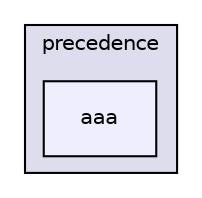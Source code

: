 digraph "gulp-src/node_modules/gulp/node_modules/liftoff/node_modules/resolve/test/precedence/aaa" {
  compound=true
  node [ fontsize="10", fontname="Helvetica"];
  edge [ labelfontsize="10", labelfontname="Helvetica"];
  subgraph clusterdir_34d1b8c4d46e1d1014022ec379043a69 {
    graph [ bgcolor="#ddddee", pencolor="black", label="precedence" fontname="Helvetica", fontsize="10", URL="dir_34d1b8c4d46e1d1014022ec379043a69.html"]
  dir_38142732eec9972fc97fb979bc78e0a5 [shape=box, label="aaa", style="filled", fillcolor="#eeeeff", pencolor="black", URL="dir_38142732eec9972fc97fb979bc78e0a5.html"];
  }
}
